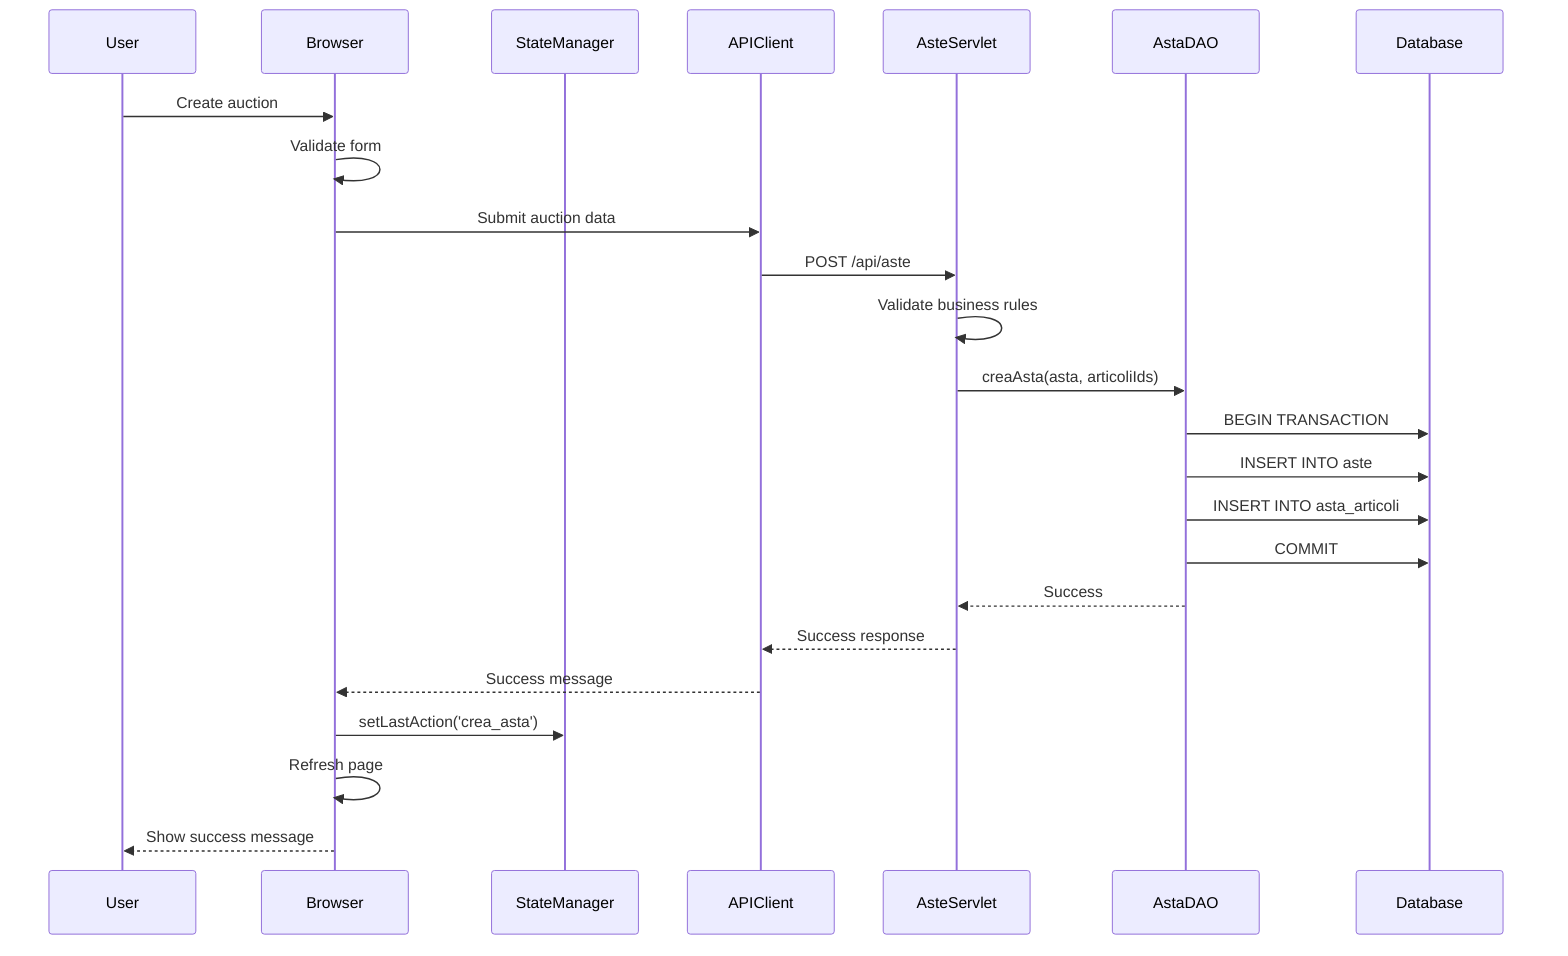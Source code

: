 sequenceDiagram
    participant User
    participant Browser
    participant StateManager
    participant APIClient
    participant AsteServlet
    participant AstaDAO
    participant Database

    User->>Browser: Create auction
    Browser->>Browser: Validate form
    Browser->>APIClient: Submit auction data
    APIClient->>AsteServlet: POST /api/aste
    AsteServlet->>AsteServlet: Validate business rules
    AsteServlet->>AstaDAO: creaAsta(asta, articoliIds)
    AstaDAO->>Database: BEGIN TRANSACTION
    AstaDAO->>Database: INSERT INTO aste
    AstaDAO->>Database: INSERT INTO asta_articoli
    AstaDAO->>Database: COMMIT
    AstaDAO-->>AsteServlet: Success
    AsteServlet-->>APIClient: Success response
    APIClient-->>Browser: Success message
    Browser->>StateManager: setLastAction('crea_asta')
    Browser->>Browser: Refresh page
    Browser-->>User: Show success message